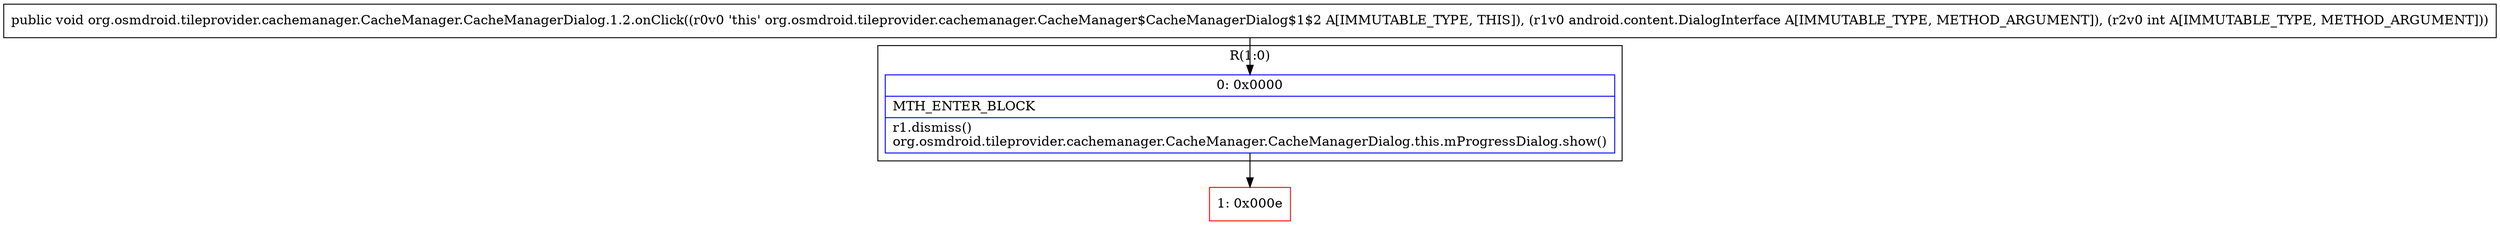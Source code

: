 digraph "CFG fororg.osmdroid.tileprovider.cachemanager.CacheManager.CacheManagerDialog.1.2.onClick(Landroid\/content\/DialogInterface;I)V" {
subgraph cluster_Region_85094143 {
label = "R(1:0)";
node [shape=record,color=blue];
Node_0 [shape=record,label="{0\:\ 0x0000|MTH_ENTER_BLOCK\l|r1.dismiss()\lorg.osmdroid.tileprovider.cachemanager.CacheManager.CacheManagerDialog.this.mProgressDialog.show()\l}"];
}
Node_1 [shape=record,color=red,label="{1\:\ 0x000e}"];
MethodNode[shape=record,label="{public void org.osmdroid.tileprovider.cachemanager.CacheManager.CacheManagerDialog.1.2.onClick((r0v0 'this' org.osmdroid.tileprovider.cachemanager.CacheManager$CacheManagerDialog$1$2 A[IMMUTABLE_TYPE, THIS]), (r1v0 android.content.DialogInterface A[IMMUTABLE_TYPE, METHOD_ARGUMENT]), (r2v0 int A[IMMUTABLE_TYPE, METHOD_ARGUMENT])) }"];
MethodNode -> Node_0;
Node_0 -> Node_1;
}

